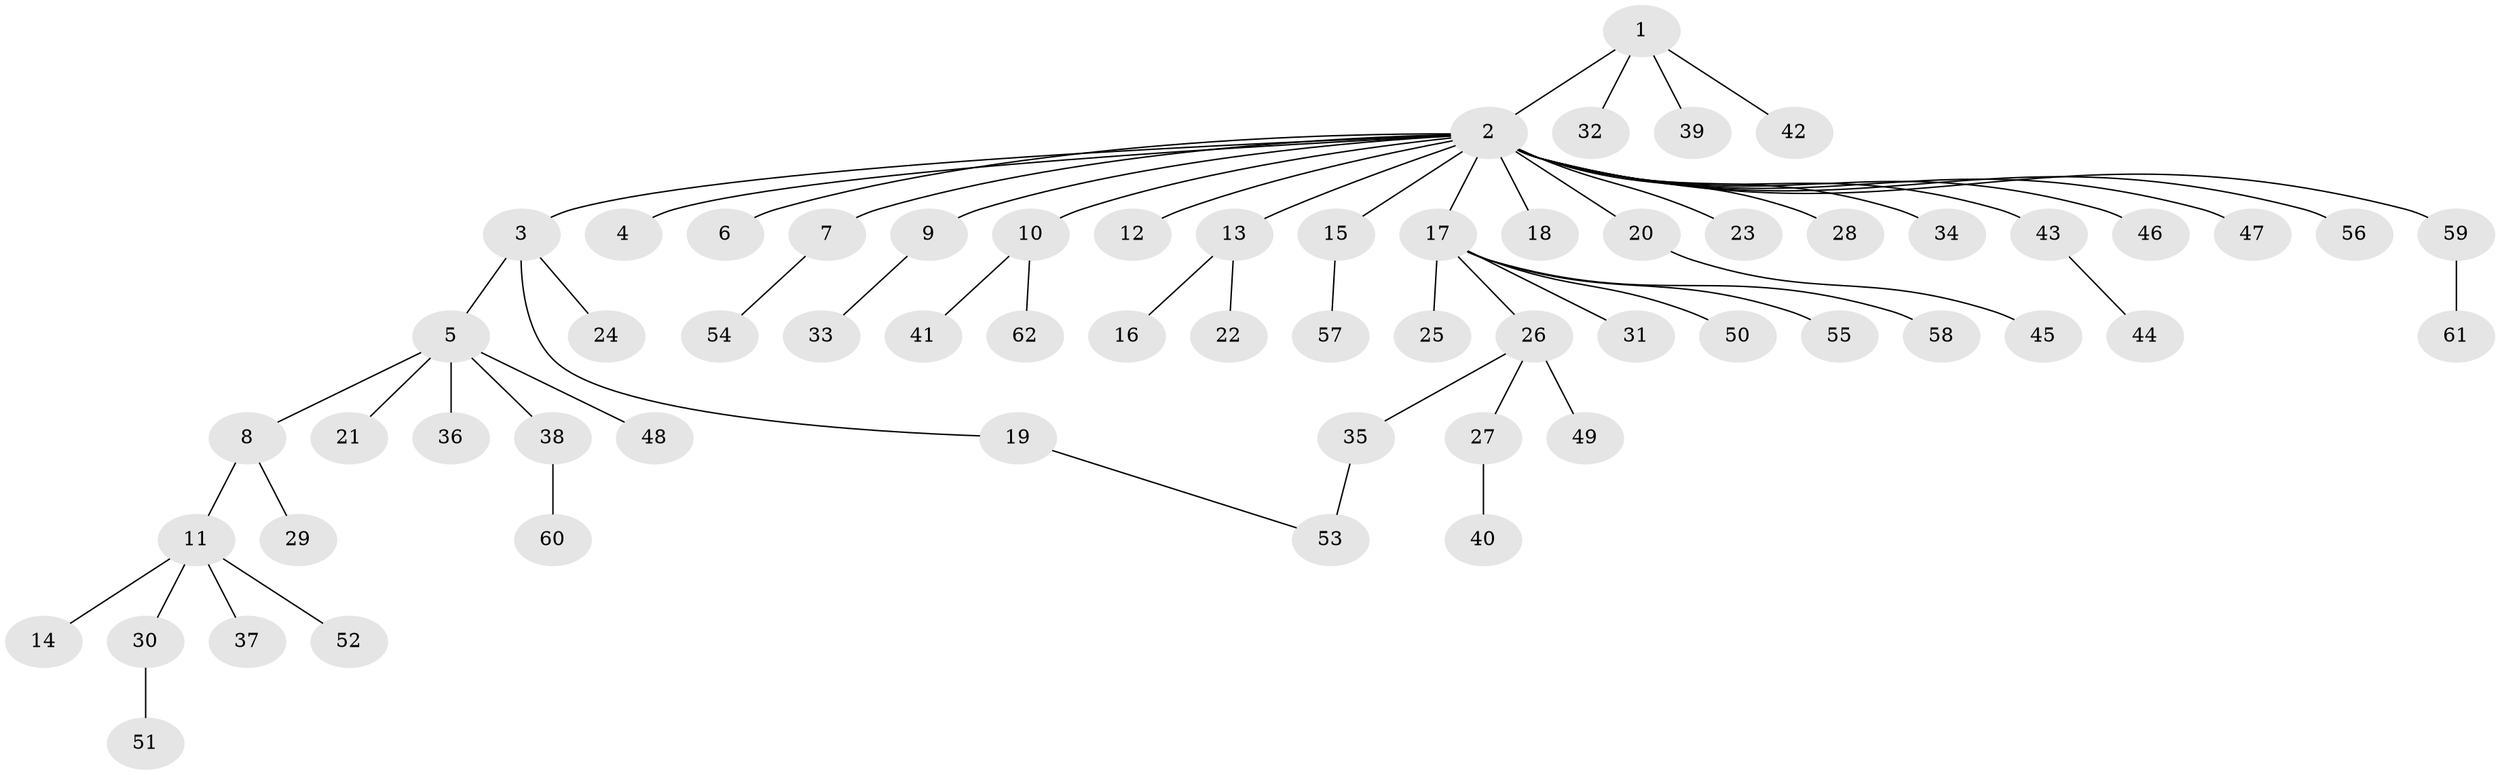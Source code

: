 // Generated by graph-tools (version 1.1) at 2025/35/03/09/25 02:35:46]
// undirected, 62 vertices, 62 edges
graph export_dot {
graph [start="1"]
  node [color=gray90,style=filled];
  1;
  2;
  3;
  4;
  5;
  6;
  7;
  8;
  9;
  10;
  11;
  12;
  13;
  14;
  15;
  16;
  17;
  18;
  19;
  20;
  21;
  22;
  23;
  24;
  25;
  26;
  27;
  28;
  29;
  30;
  31;
  32;
  33;
  34;
  35;
  36;
  37;
  38;
  39;
  40;
  41;
  42;
  43;
  44;
  45;
  46;
  47;
  48;
  49;
  50;
  51;
  52;
  53;
  54;
  55;
  56;
  57;
  58;
  59;
  60;
  61;
  62;
  1 -- 2;
  1 -- 32;
  1 -- 39;
  1 -- 42;
  2 -- 3;
  2 -- 4;
  2 -- 6;
  2 -- 7;
  2 -- 9;
  2 -- 10;
  2 -- 12;
  2 -- 13;
  2 -- 15;
  2 -- 17;
  2 -- 18;
  2 -- 20;
  2 -- 23;
  2 -- 28;
  2 -- 34;
  2 -- 43;
  2 -- 46;
  2 -- 47;
  2 -- 56;
  2 -- 59;
  3 -- 5;
  3 -- 19;
  3 -- 24;
  5 -- 8;
  5 -- 21;
  5 -- 36;
  5 -- 38;
  5 -- 48;
  7 -- 54;
  8 -- 11;
  8 -- 29;
  9 -- 33;
  10 -- 41;
  10 -- 62;
  11 -- 14;
  11 -- 30;
  11 -- 37;
  11 -- 52;
  13 -- 16;
  13 -- 22;
  15 -- 57;
  17 -- 25;
  17 -- 26;
  17 -- 31;
  17 -- 50;
  17 -- 55;
  17 -- 58;
  19 -- 53;
  20 -- 45;
  26 -- 27;
  26 -- 35;
  26 -- 49;
  27 -- 40;
  30 -- 51;
  35 -- 53;
  38 -- 60;
  43 -- 44;
  59 -- 61;
}
